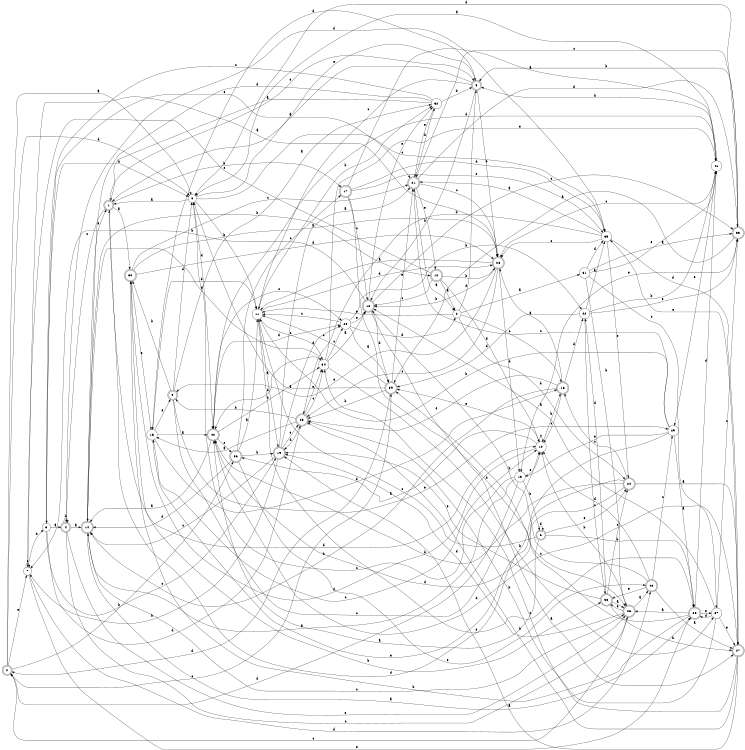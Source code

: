 digraph n35_6 {
__start0 [label="" shape="none"];

rankdir=LR;
size="8,5";

s0 [style="rounded,filled", color="black", fillcolor="white" shape="doublecircle", label="0"];
s1 [style="rounded,filled", color="black", fillcolor="white" shape="doublecircle", label="1"];
s2 [style="filled", color="black", fillcolor="white" shape="circle", label="2"];
s3 [style="filled", color="black", fillcolor="white" shape="circle", label="3"];
s4 [style="rounded,filled", color="black", fillcolor="white" shape="doublecircle", label="4"];
s5 [style="rounded,filled", color="black", fillcolor="white" shape="doublecircle", label="5"];
s6 [style="rounded,filled", color="black", fillcolor="white" shape="doublecircle", label="6"];
s7 [style="filled", color="black", fillcolor="white" shape="circle", label="7"];
s8 [style="filled", color="black", fillcolor="white" shape="circle", label="8"];
s9 [style="rounded,filled", color="black", fillcolor="white" shape="doublecircle", label="9"];
s10 [style="filled", color="black", fillcolor="white" shape="circle", label="10"];
s11 [style="filled", color="black", fillcolor="white" shape="circle", label="11"];
s12 [style="rounded,filled", color="black", fillcolor="white" shape="doublecircle", label="12"];
s13 [style="filled", color="black", fillcolor="white" shape="circle", label="13"];
s14 [style="rounded,filled", color="black", fillcolor="white" shape="doublecircle", label="14"];
s15 [style="filled", color="black", fillcolor="white" shape="circle", label="15"];
s16 [style="rounded,filled", color="black", fillcolor="white" shape="doublecircle", label="16"];
s17 [style="rounded,filled", color="black", fillcolor="white" shape="doublecircle", label="17"];
s18 [style="rounded,filled", color="black", fillcolor="white" shape="doublecircle", label="18"];
s19 [style="rounded,filled", color="black", fillcolor="white" shape="doublecircle", label="19"];
s20 [style="filled", color="black", fillcolor="white" shape="circle", label="20"];
s21 [style="rounded,filled", color="black", fillcolor="white" shape="doublecircle", label="21"];
s22 [style="filled", color="black", fillcolor="white" shape="circle", label="22"];
s23 [style="rounded,filled", color="black", fillcolor="white" shape="doublecircle", label="23"];
s24 [style="rounded,filled", color="black", fillcolor="white" shape="doublecircle", label="24"];
s25 [style="rounded,filled", color="black", fillcolor="white" shape="doublecircle", label="25"];
s26 [style="rounded,filled", color="black", fillcolor="white" shape="doublecircle", label="26"];
s27 [style="rounded,filled", color="black", fillcolor="white" shape="doublecircle", label="27"];
s28 [style="rounded,filled", color="black", fillcolor="white" shape="doublecircle", label="28"];
s29 [style="filled", color="black", fillcolor="white" shape="circle", label="29"];
s30 [style="rounded,filled", color="black", fillcolor="white" shape="doublecircle", label="30"];
s31 [style="filled", color="black", fillcolor="white" shape="circle", label="31"];
s32 [style="filled", color="black", fillcolor="white" shape="circle", label="32"];
s33 [style="rounded,filled", color="black", fillcolor="white" shape="doublecircle", label="33"];
s34 [style="filled", color="black", fillcolor="white" shape="circle", label="34"];
s35 [style="filled", color="black", fillcolor="white" shape="circle", label="35"];
s36 [style="rounded,filled", color="black", fillcolor="white" shape="doublecircle", label="36"];
s37 [style="filled", color="black", fillcolor="white" shape="circle", label="37"];
s38 [style="rounded,filled", color="black", fillcolor="white" shape="doublecircle", label="38"];
s39 [style="rounded,filled", color="black", fillcolor="white" shape="doublecircle", label="39"];
s40 [style="rounded,filled", color="black", fillcolor="white" shape="doublecircle", label="40"];
s41 [style="filled", color="black", fillcolor="white" shape="circle", label="41"];
s42 [style="rounded,filled", color="black", fillcolor="white" shape="doublecircle", label="42"];
s0 -> s8 [label="a"];
s0 -> s36 [label="b"];
s0 -> s39 [label="c"];
s0 -> s8 [label="d"];
s0 -> s7 [label="e"];
s1 -> s30 [label="a"];
s1 -> s17 [label="b"];
s1 -> s4 [label="c"];
s1 -> s10 [label="d"];
s1 -> s5 [label="e"];
s2 -> s31 [label="a"];
s2 -> s24 [label="b"];
s2 -> s16 [label="c"];
s2 -> s5 [label="d"];
s2 -> s11 [label="e"];
s3 -> s4 [label="a"];
s3 -> s8 [label="b"];
s3 -> s19 [label="c"];
s3 -> s25 [label="d"];
s3 -> s21 [label="e"];
s4 -> s14 [label="a"];
s4 -> s4 [label="b"];
s4 -> s26 [label="c"];
s4 -> s35 [label="d"];
s4 -> s26 [label="e"];
s5 -> s1 [label="a"];
s5 -> s18 [label="b"];
s5 -> s11 [label="c"];
s5 -> s15 [label="d"];
s5 -> s28 [label="e"];
s6 -> s42 [label="a"];
s6 -> s23 [label="b"];
s6 -> s11 [label="c"];
s6 -> s6 [label="d"];
s6 -> s24 [label="e"];
s7 -> s28 [label="a"];
s7 -> s3 [label="b"];
s7 -> s7 [label="c"];
s7 -> s40 [label="d"];
s7 -> s23 [label="e"];
s8 -> s1 [label="a"];
s8 -> s11 [label="b"];
s8 -> s35 [label="c"];
s8 -> s42 [label="d"];
s8 -> s5 [label="e"];
s9 -> s32 [label="a"];
s9 -> s30 [label="b"];
s9 -> s10 [label="c"];
s9 -> s8 [label="d"];
s9 -> s29 [label="e"];
s10 -> s36 [label="a"];
s10 -> s16 [label="b"];
s10 -> s10 [label="c"];
s10 -> s30 [label="d"];
s10 -> s39 [label="e"];
s11 -> s19 [label="a"];
s11 -> s32 [label="b"];
s11 -> s34 [label="c"];
s11 -> s28 [label="d"];
s11 -> s23 [label="e"];
s12 -> s2 [label="a"];
s12 -> s28 [label="b"];
s12 -> s18 [label="c"];
s12 -> s10 [label="d"];
s12 -> s7 [label="e"];
s13 -> s14 [label="a"];
s13 -> s6 [label="b"];
s13 -> s8 [label="c"];
s13 -> s0 [label="d"];
s13 -> s10 [label="e"];
s14 -> s23 [label="a"];
s14 -> s12 [label="b"];
s14 -> s26 [label="c"];
s14 -> s34 [label="d"];
s14 -> s1 [label="e"];
s15 -> s42 [label="a"];
s15 -> s11 [label="b"];
s15 -> s10 [label="c"];
s15 -> s16 [label="d"];
s15 -> s9 [label="e"];
s16 -> s28 [label="a"];
s16 -> s14 [label="b"];
s16 -> s10 [label="c"];
s16 -> s22 [label="d"];
s16 -> s25 [label="e"];
s17 -> s41 [label="a"];
s17 -> s26 [label="b"];
s17 -> s18 [label="c"];
s17 -> s35 [label="d"];
s17 -> s35 [label="e"];
s18 -> s27 [label="a"];
s18 -> s7 [label="b"];
s18 -> s33 [label="c"];
s18 -> s39 [label="d"];
s18 -> s32 [label="e"];
s19 -> s21 [label="a"];
s19 -> s7 [label="b"];
s19 -> s14 [label="c"];
s19 -> s20 [label="d"];
s19 -> s25 [label="e"];
s20 -> s39 [label="a"];
s20 -> s22 [label="b"];
s20 -> s11 [label="c"];
s20 -> s2 [label="d"];
s20 -> s18 [label="e"];
s21 -> s2 [label="a"];
s21 -> s32 [label="b"];
s21 -> s28 [label="c"];
s21 -> s33 [label="d"];
s21 -> s12 [label="e"];
s22 -> s35 [label="a"];
s22 -> s41 [label="b"];
s22 -> s38 [label="c"];
s22 -> s39 [label="d"];
s22 -> s33 [label="e"];
s23 -> s26 [label="a"];
s23 -> s30 [label="b"];
s23 -> s39 [label="c"];
s23 -> s41 [label="d"];
s23 -> s37 [label="e"];
s24 -> s27 [label="a"];
s24 -> s42 [label="b"];
s24 -> s16 [label="c"];
s24 -> s42 [label="d"];
s24 -> s15 [label="e"];
s25 -> s15 [label="a"];
s25 -> s9 [label="b"];
s25 -> s34 [label="c"];
s25 -> s19 [label="d"];
s25 -> s34 [label="e"];
s26 -> s40 [label="a"];
s26 -> s10 [label="b"];
s26 -> s0 [label="c"];
s26 -> s19 [label="d"];
s26 -> s38 [label="e"];
s27 -> s19 [label="a"];
s27 -> s25 [label="b"];
s27 -> s34 [label="c"];
s27 -> s42 [label="d"];
s27 -> s35 [label="e"];
s28 -> s11 [label="a"];
s28 -> s18 [label="b"];
s28 -> s25 [label="c"];
s28 -> s13 [label="d"];
s28 -> s9 [label="e"];
s29 -> s23 [label="a"];
s29 -> s11 [label="b"];
s29 -> s21 [label="c"];
s29 -> s1 [label="d"];
s29 -> s13 [label="e"];
s30 -> s28 [label="a"];
s30 -> s38 [label="b"];
s30 -> s21 [label="c"];
s30 -> s28 [label="d"];
s30 -> s15 [label="e"];
s31 -> s33 [label="a"];
s31 -> s26 [label="b"];
s31 -> s37 [label="c"];
s31 -> s35 [label="d"];
s31 -> s41 [label="e"];
s32 -> s1 [label="a"];
s32 -> s5 [label="b"];
s32 -> s3 [label="c"];
s32 -> s14 [label="d"];
s32 -> s21 [label="e"];
s33 -> s39 [label="a"];
s33 -> s5 [label="b"];
s33 -> s21 [label="c"];
s33 -> s8 [label="d"];
s33 -> s13 [label="e"];
s34 -> s18 [label="a"];
s34 -> s37 [label="b"];
s34 -> s20 [label="c"];
s34 -> s42 [label="d"];
s34 -> s41 [label="e"];
s35 -> s21 [label="a"];
s35 -> s25 [label="b"];
s35 -> s28 [label="c"];
s35 -> s27 [label="d"];
s35 -> s24 [label="e"];
s36 -> s11 [label="a"];
s36 -> s19 [label="b"];
s36 -> s17 [label="c"];
s36 -> s14 [label="d"];
s36 -> s40 [label="e"];
s37 -> s18 [label="a"];
s37 -> s25 [label="b"];
s37 -> s33 [label="c"];
s37 -> s23 [label="d"];
s37 -> s27 [label="e"];
s38 -> s26 [label="a"];
s38 -> s27 [label="b"];
s38 -> s24 [label="c"];
s38 -> s22 [label="d"];
s38 -> s19 [label="e"];
s39 -> s8 [label="a"];
s39 -> s25 [label="b"];
s39 -> s11 [label="c"];
s39 -> s0 [label="d"];
s39 -> s21 [label="e"];
s40 -> s27 [label="a"];
s40 -> s18 [label="b"];
s40 -> s29 [label="c"];
s40 -> s10 [label="d"];
s40 -> s38 [label="e"];
s41 -> s8 [label="a"];
s41 -> s5 [label="b"];
s41 -> s28 [label="c"];
s41 -> s42 [label="d"];
s41 -> s29 [label="e"];
s42 -> s14 [label="a"];
s42 -> s34 [label="b"];
s42 -> s20 [label="c"];
s42 -> s20 [label="d"];
s42 -> s36 [label="e"];

}